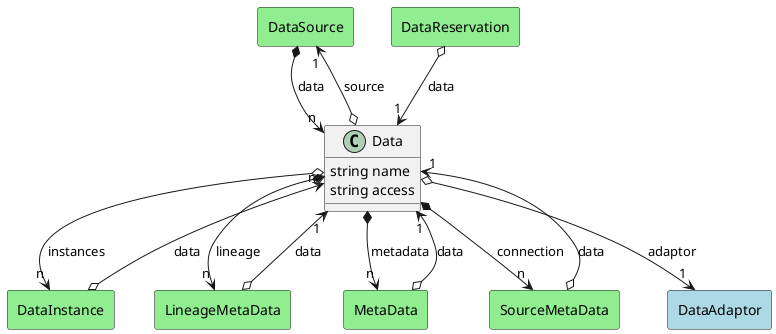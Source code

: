 @startuml

class "Data" as Model {
 string name
 string access

 
}

rectangle "DataSource" as DataSource #lightblue {
}

Model o--> "1" DataSource : source


rectangle "DataAdaptor" as DataAdaptor #lightblue {
}

Model o--> "1" DataAdaptor : adaptor


rectangle "DataInstance" as DataInstance #lightblue {
}

Model o--> "n" DataInstance : instances


rectangle "LineageMetaData" as LineageMetaData #lightblue {
}

Model *--> "n" LineageMetaData : lineage


rectangle "MetaData" as MetaData #lightblue {
}

Model *--> "n" MetaData : metadata


rectangle "SourceMetaData" as SourceMetaData #lightblue {
}

Model *--> "n" SourceMetaData : connection




    rectangle "DataSource" as DataSource #lightgreen {
    }
    
        DataSource   *--> "n" Model : "data"
    
    rectangle "DataInstance" as DataInstance #lightgreen {
    }
    
        DataInstance   o--> "n" Model : "data"
    
    rectangle "DataReservation" as DataReservation #lightgreen {
    }
    
        DataReservation   o--> "1" Model : "data"
    
    rectangle "LineageMetaData" as LineageMetaData #lightgreen {
    }
    
        LineageMetaData   o--> "1" Model : "data"
    
    rectangle "MetaData" as MetaData #lightgreen {
    }
    
        MetaData   o--> "1" Model : "data"
    
    rectangle "SourceMetaData" as SourceMetaData #lightgreen {
    }
    
        SourceMetaData   o--> "1" Model : "data"
    

@enduml
